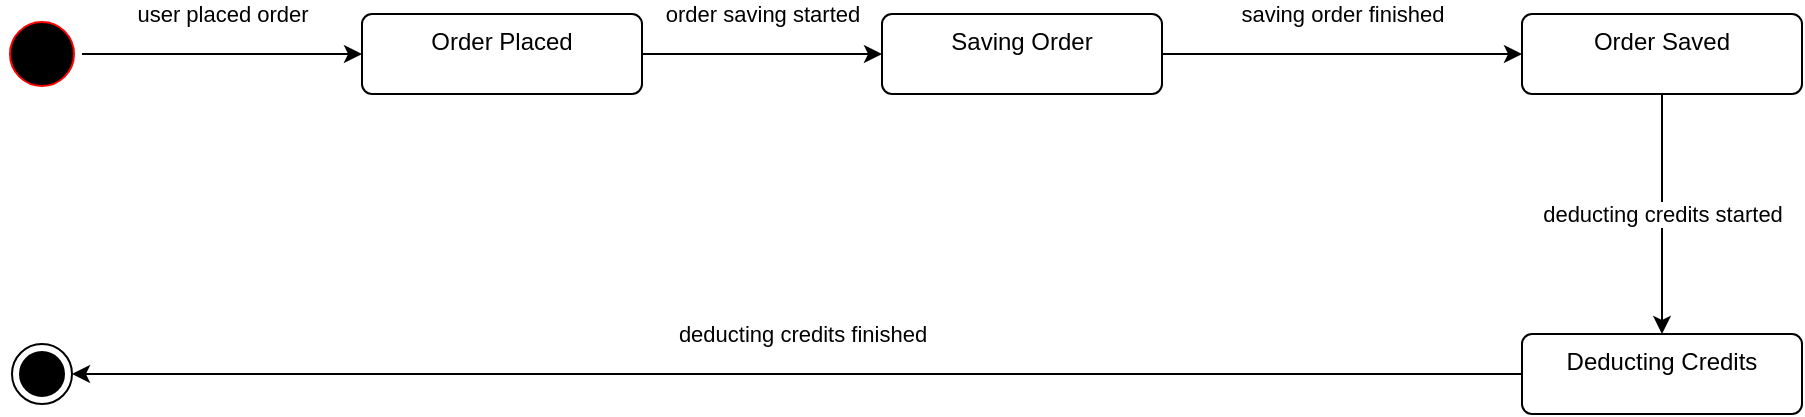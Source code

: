 <mxfile version="22.1.16" type="device">
  <diagram name="Purchase State Machine" id="c07bpfMv5roMCaFiuGR-">
    <mxGraphModel dx="1050" dy="621" grid="1" gridSize="10" guides="1" tooltips="1" connect="1" arrows="1" fold="1" page="1" pageScale="1" pageWidth="850" pageHeight="1100" math="0" shadow="0">
      <root>
        <mxCell id="0" />
        <mxCell id="1" parent="0" />
        <mxCell id="WcquoDSI1du9C3Wa--Hi-7" value="user placed order" style="edgeStyle=orthogonalEdgeStyle;rounded=0;orthogonalLoop=1;jettySize=auto;html=1;entryX=0;entryY=0.5;entryDx=0;entryDy=0;" parent="1" source="WcquoDSI1du9C3Wa--Hi-1" target="WcquoDSI1du9C3Wa--Hi-8" edge="1">
          <mxGeometry y="20" relative="1" as="geometry">
            <mxPoint x="200" y="140" as="targetPoint" />
            <mxPoint as="offset" />
          </mxGeometry>
        </mxCell>
        <mxCell id="WcquoDSI1du9C3Wa--Hi-1" value="" style="ellipse;html=1;shape=startState;fillColor=#000000;strokeColor=#ff0000;" parent="1" vertex="1">
          <mxGeometry y="160" width="40" height="40" as="geometry" />
        </mxCell>
        <mxCell id="WcquoDSI1du9C3Wa--Hi-4" value="" style="ellipse;html=1;shape=endState;fillColor=strokeColor;" parent="1" vertex="1">
          <mxGeometry x="5" y="325" width="30" height="30" as="geometry" />
        </mxCell>
        <mxCell id="WcquoDSI1du9C3Wa--Hi-10" value="order saving started" style="edgeStyle=orthogonalEdgeStyle;rounded=0;orthogonalLoop=1;jettySize=auto;html=1;entryX=0;entryY=0.5;entryDx=0;entryDy=0;" parent="1" source="WcquoDSI1du9C3Wa--Hi-8" target="WcquoDSI1du9C3Wa--Hi-9" edge="1">
          <mxGeometry y="20" relative="1" as="geometry">
            <mxPoint as="offset" />
          </mxGeometry>
        </mxCell>
        <mxCell id="WcquoDSI1du9C3Wa--Hi-8" value="Order Placed" style="html=1;align=center;verticalAlign=top;rounded=1;absoluteArcSize=1;arcSize=10;dashed=0;whiteSpace=wrap;" parent="1" vertex="1">
          <mxGeometry x="180" y="160" width="140" height="40" as="geometry" />
        </mxCell>
        <mxCell id="Kj1Ira81GGekSlFCbzU--2" value="saving order finished" style="edgeStyle=orthogonalEdgeStyle;rounded=0;orthogonalLoop=1;jettySize=auto;html=1;entryX=0;entryY=0.5;entryDx=0;entryDy=0;" edge="1" parent="1" source="WcquoDSI1du9C3Wa--Hi-9" target="Kj1Ira81GGekSlFCbzU--1">
          <mxGeometry y="20" relative="1" as="geometry">
            <mxPoint as="offset" />
          </mxGeometry>
        </mxCell>
        <mxCell id="WcquoDSI1du9C3Wa--Hi-9" value="Saving Order" style="html=1;align=center;verticalAlign=top;rounded=1;absoluteArcSize=1;arcSize=10;dashed=0;whiteSpace=wrap;" parent="1" vertex="1">
          <mxGeometry x="440" y="160" width="140" height="40" as="geometry" />
        </mxCell>
        <mxCell id="Kj1Ira81GGekSlFCbzU--4" value="deducting credits started" style="edgeStyle=orthogonalEdgeStyle;rounded=0;orthogonalLoop=1;jettySize=auto;html=1;entryX=0.5;entryY=0;entryDx=0;entryDy=0;" edge="1" parent="1" source="Kj1Ira81GGekSlFCbzU--1" target="Kj1Ira81GGekSlFCbzU--3">
          <mxGeometry relative="1" as="geometry" />
        </mxCell>
        <mxCell id="Kj1Ira81GGekSlFCbzU--1" value="Order Saved" style="html=1;align=center;verticalAlign=top;rounded=1;absoluteArcSize=1;arcSize=10;dashed=0;whiteSpace=wrap;" vertex="1" parent="1">
          <mxGeometry x="760" y="160" width="140" height="40" as="geometry" />
        </mxCell>
        <mxCell id="Kj1Ira81GGekSlFCbzU--5" value="deducting credits finished" style="edgeStyle=orthogonalEdgeStyle;rounded=0;orthogonalLoop=1;jettySize=auto;html=1;" edge="1" parent="1" source="Kj1Ira81GGekSlFCbzU--3" target="WcquoDSI1du9C3Wa--Hi-4">
          <mxGeometry x="-0.007" y="-20" relative="1" as="geometry">
            <mxPoint as="offset" />
          </mxGeometry>
        </mxCell>
        <mxCell id="Kj1Ira81GGekSlFCbzU--3" value="Deducting Credits" style="html=1;align=center;verticalAlign=top;rounded=1;absoluteArcSize=1;arcSize=10;dashed=0;whiteSpace=wrap;" vertex="1" parent="1">
          <mxGeometry x="760" y="320" width="140" height="40" as="geometry" />
        </mxCell>
      </root>
    </mxGraphModel>
  </diagram>
</mxfile>
